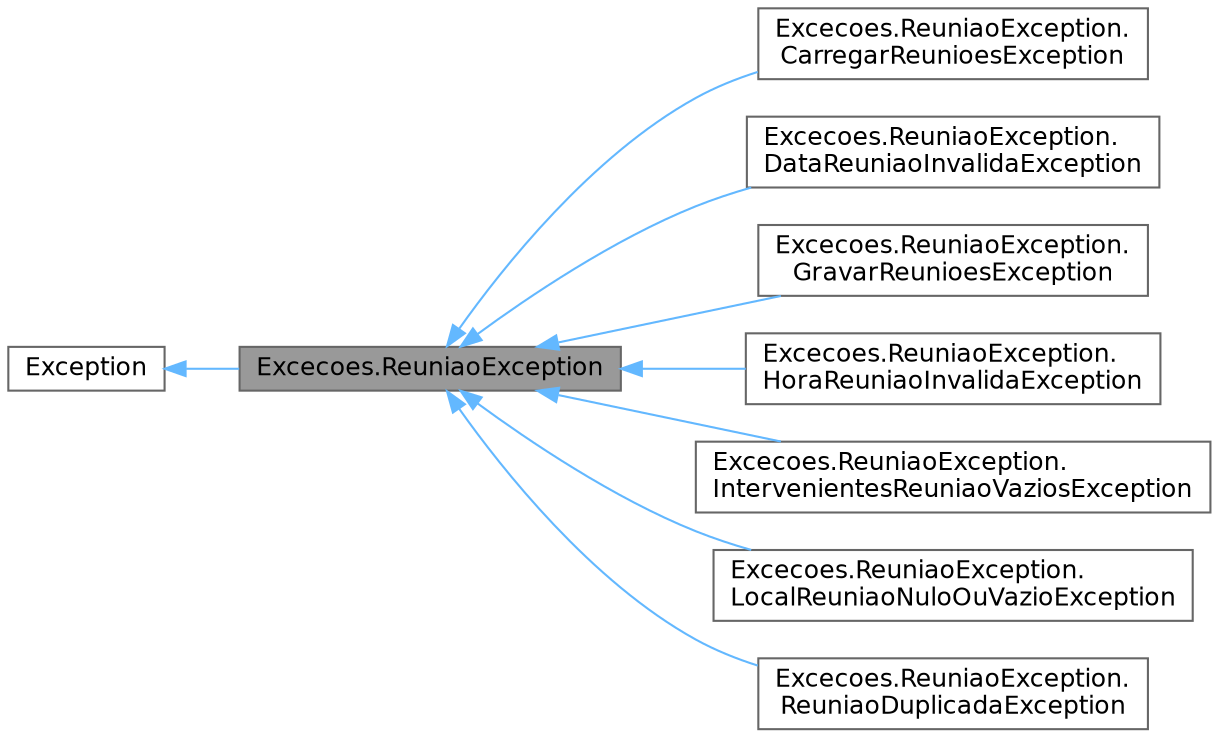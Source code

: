 digraph "Excecoes.ReuniaoException"
{
 // LATEX_PDF_SIZE
  bgcolor="transparent";
  edge [fontname=Helvetica,fontsize=12,labelfontname=Helvetica,labelfontsize=10];
  node [fontname=Helvetica,fontsize=12,shape=box,height=0.2,width=0.4];
  rankdir="LR";
  Node1 [id="Node000001",label="Excecoes.ReuniaoException",height=0.2,width=0.4,color="gray40", fillcolor="grey60", style="filled", fontcolor="black",tooltip="Exceção base para o domínio de Reunião."];
  Node2 -> Node1 [id="edge1_Node000001_Node000002",dir="back",color="steelblue1",style="solid",tooltip=" "];
  Node2 [id="Node000002",label="Exception",height=0.2,width=0.4,color="gray40", fillcolor="white", style="filled",tooltip=" "];
  Node1 -> Node3 [id="edge2_Node000001_Node000003",dir="back",color="steelblue1",style="solid",tooltip=" "];
  Node3 [id="Node000003",label="Excecoes.ReuniaoException.\lCarregarReunioesException",height=0.2,width=0.4,color="gray40", fillcolor="white", style="filled",URL="$class_excecoes_1_1_reuniao_exception_1_1_carregar_reunioes_exception.html",tooltip="Exceção lançada ao ocorrer um erro durante o carregamento de reuniões."];
  Node1 -> Node4 [id="edge3_Node000001_Node000004",dir="back",color="steelblue1",style="solid",tooltip=" "];
  Node4 [id="Node000004",label="Excecoes.ReuniaoException.\lDataReuniaoInvalidaException",height=0.2,width=0.4,color="gray40", fillcolor="white", style="filled",URL="$class_excecoes_1_1_reuniao_exception_1_1_data_reuniao_invalida_exception.html",tooltip="Exceção lançada quando a data da reunião está no passado."];
  Node1 -> Node5 [id="edge4_Node000001_Node000005",dir="back",color="steelblue1",style="solid",tooltip=" "];
  Node5 [id="Node000005",label="Excecoes.ReuniaoException.\lGravarReunioesException",height=0.2,width=0.4,color="gray40", fillcolor="white", style="filled",URL="$class_excecoes_1_1_reuniao_exception_1_1_gravar_reunioes_exception.html",tooltip="Exceção lançada ao ocorrer um erro durante a gravação de reuniões."];
  Node1 -> Node6 [id="edge5_Node000001_Node000006",dir="back",color="steelblue1",style="solid",tooltip=" "];
  Node6 [id="Node000006",label="Excecoes.ReuniaoException.\lHoraReuniaoInvalidaException",height=0.2,width=0.4,color="gray40", fillcolor="white", style="filled",URL="$class_excecoes_1_1_reuniao_exception_1_1_hora_reuniao_invalida_exception.html",tooltip="Exceção lançada quando a hora da reunião é inválida."];
  Node1 -> Node7 [id="edge6_Node000001_Node000007",dir="back",color="steelblue1",style="solid",tooltip=" "];
  Node7 [id="Node000007",label="Excecoes.ReuniaoException.\lIntervenientesReuniaoVaziosException",height=0.2,width=0.4,color="gray40", fillcolor="white", style="filled",URL="$class_excecoes_1_1_reuniao_exception_1_1_intervenientes_reuniao_vazios_exception.html",tooltip="Exceção lançada quando a lista de intervenientes na reunião está vazia."];
  Node1 -> Node8 [id="edge7_Node000001_Node000008",dir="back",color="steelblue1",style="solid",tooltip=" "];
  Node8 [id="Node000008",label="Excecoes.ReuniaoException.\lLocalReuniaoNuloOuVazioException",height=0.2,width=0.4,color="gray40", fillcolor="white", style="filled",URL="$class_excecoes_1_1_reuniao_exception_1_1_local_reuniao_nulo_ou_vazio_exception.html",tooltip="Exceção lançada quando o local da reunião é nulo ou vazio."];
  Node1 -> Node9 [id="edge8_Node000001_Node000009",dir="back",color="steelblue1",style="solid",tooltip=" "];
  Node9 [id="Node000009",label="Excecoes.ReuniaoException.\lReuniaoDuplicadaException",height=0.2,width=0.4,color="gray40", fillcolor="white", style="filled",URL="$class_excecoes_1_1_reuniao_exception_1_1_reuniao_duplicada_exception.html",tooltip="Exceção lançada quando uma reunião duplicada é adicionada à lista."];
}
